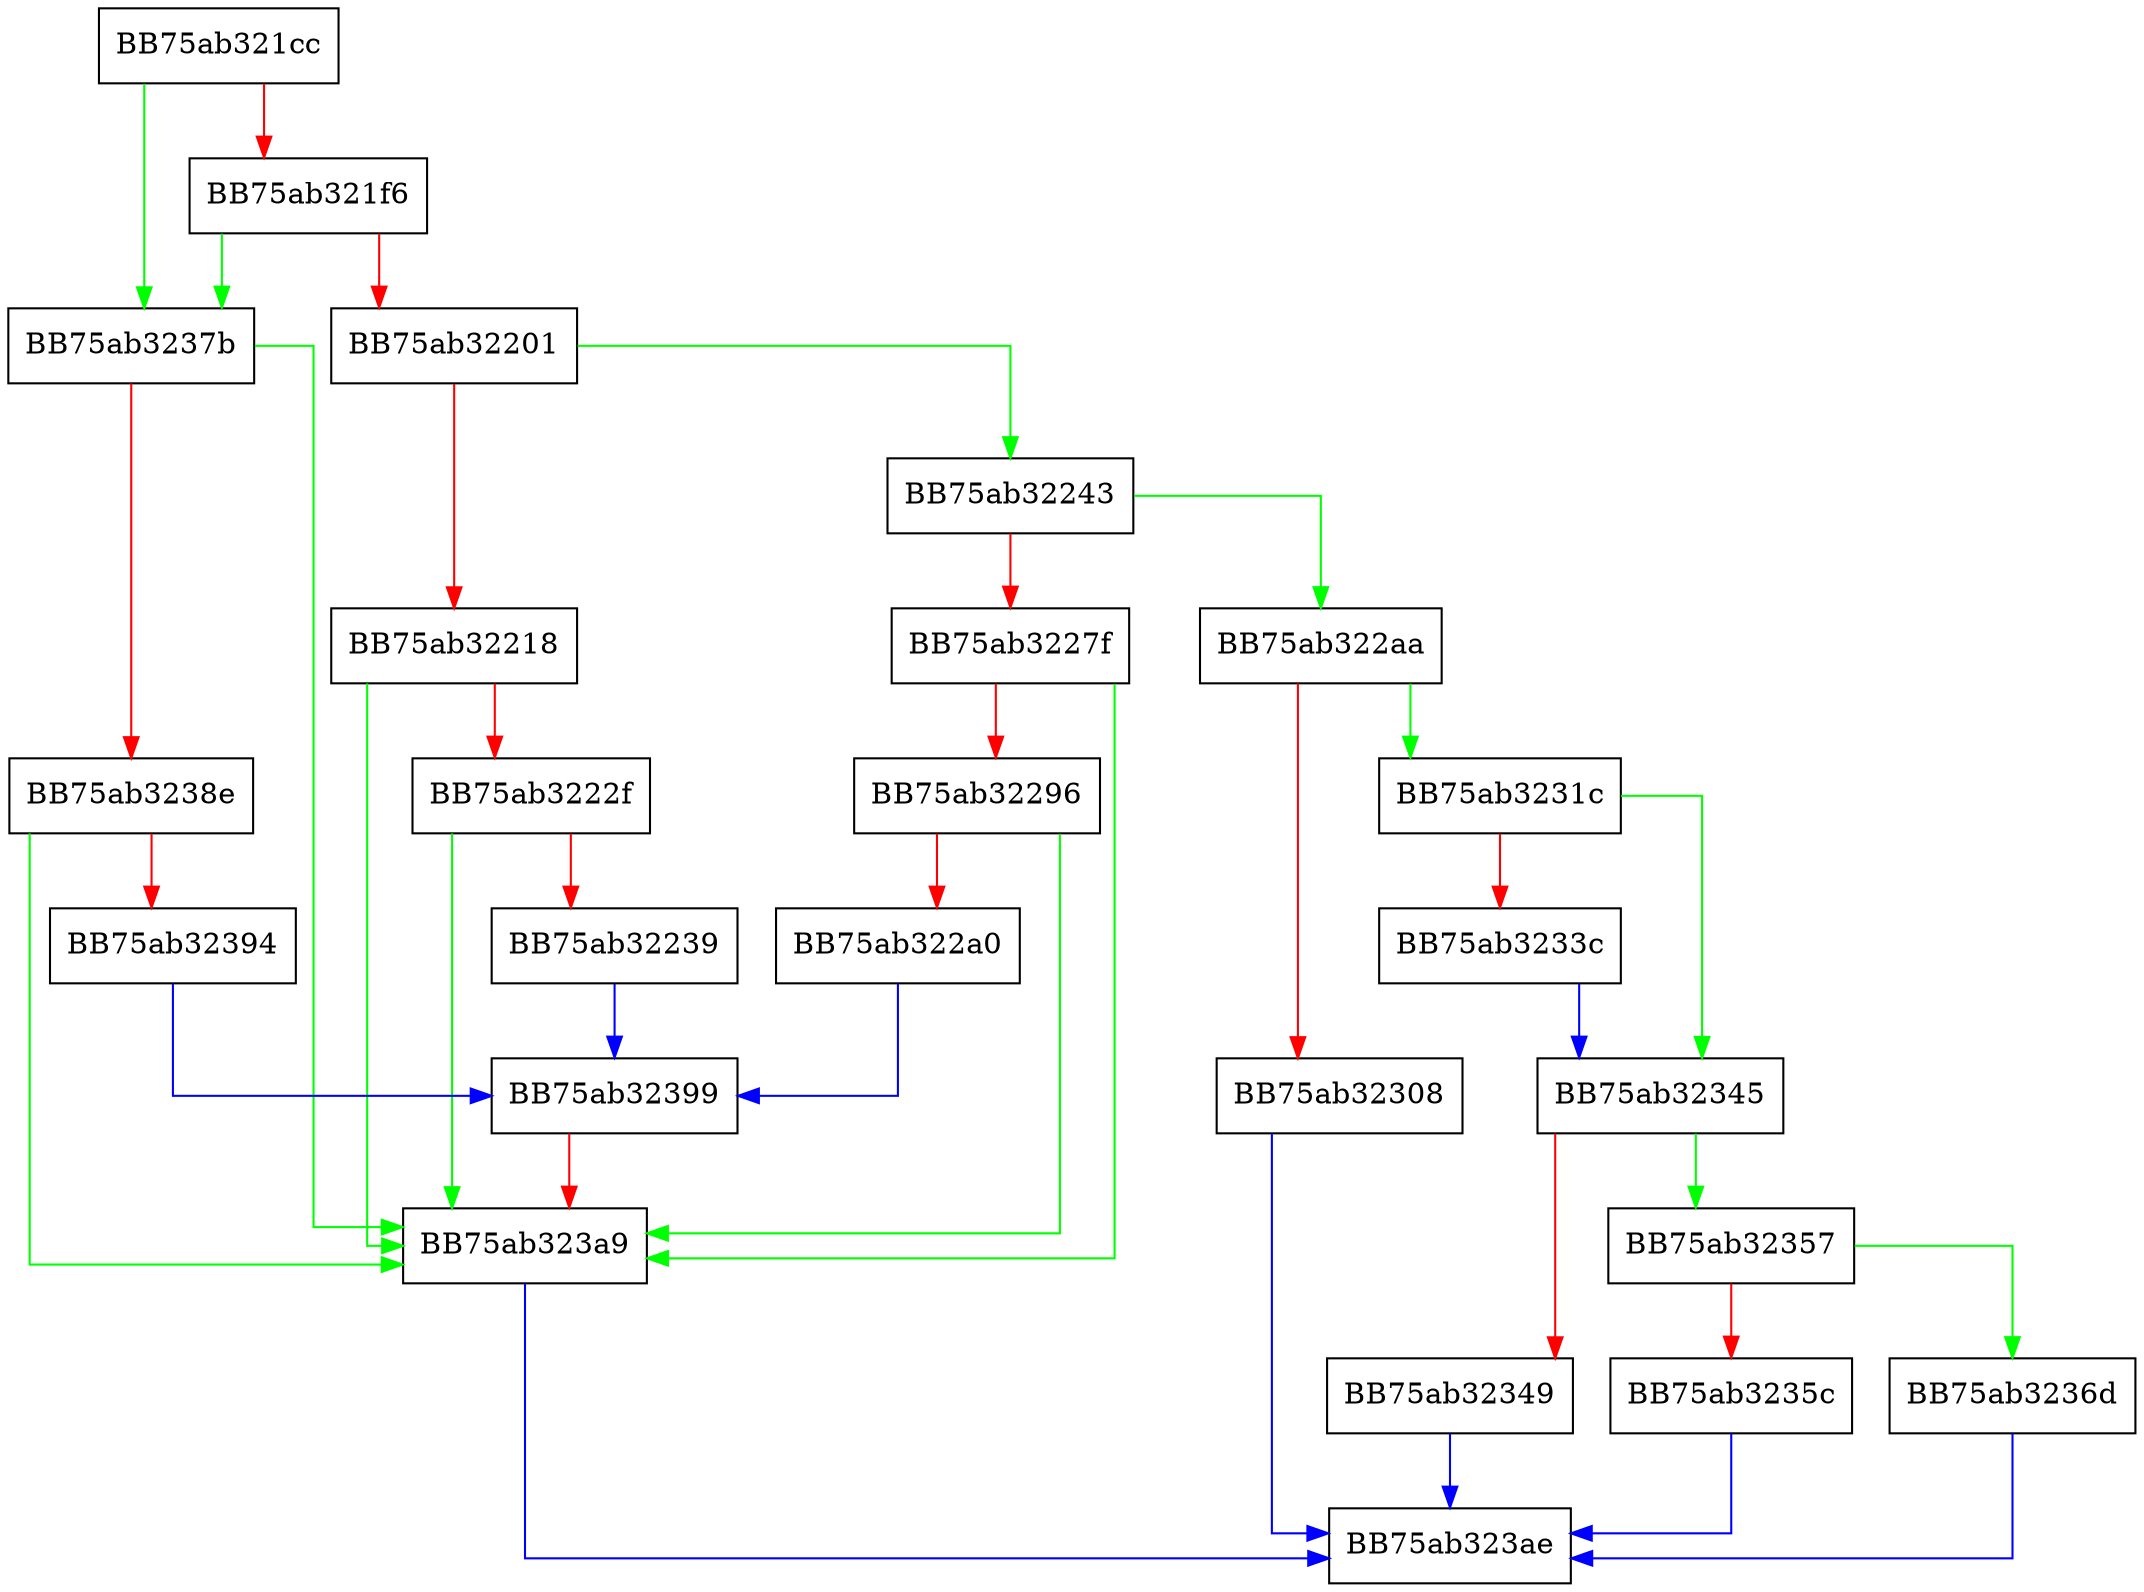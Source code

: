 digraph ExtractDirStream {
  node [shape="box"];
  graph [splines=ortho];
  BB75ab321cc -> BB75ab3237b [color="green"];
  BB75ab321cc -> BB75ab321f6 [color="red"];
  BB75ab321f6 -> BB75ab3237b [color="green"];
  BB75ab321f6 -> BB75ab32201 [color="red"];
  BB75ab32201 -> BB75ab32243 [color="green"];
  BB75ab32201 -> BB75ab32218 [color="red"];
  BB75ab32218 -> BB75ab323a9 [color="green"];
  BB75ab32218 -> BB75ab3222f [color="red"];
  BB75ab3222f -> BB75ab323a9 [color="green"];
  BB75ab3222f -> BB75ab32239 [color="red"];
  BB75ab32239 -> BB75ab32399 [color="blue"];
  BB75ab32243 -> BB75ab322aa [color="green"];
  BB75ab32243 -> BB75ab3227f [color="red"];
  BB75ab3227f -> BB75ab323a9 [color="green"];
  BB75ab3227f -> BB75ab32296 [color="red"];
  BB75ab32296 -> BB75ab323a9 [color="green"];
  BB75ab32296 -> BB75ab322a0 [color="red"];
  BB75ab322a0 -> BB75ab32399 [color="blue"];
  BB75ab322aa -> BB75ab3231c [color="green"];
  BB75ab322aa -> BB75ab32308 [color="red"];
  BB75ab32308 -> BB75ab323ae [color="blue"];
  BB75ab3231c -> BB75ab32345 [color="green"];
  BB75ab3231c -> BB75ab3233c [color="red"];
  BB75ab3233c -> BB75ab32345 [color="blue"];
  BB75ab32345 -> BB75ab32357 [color="green"];
  BB75ab32345 -> BB75ab32349 [color="red"];
  BB75ab32349 -> BB75ab323ae [color="blue"];
  BB75ab32357 -> BB75ab3236d [color="green"];
  BB75ab32357 -> BB75ab3235c [color="red"];
  BB75ab3235c -> BB75ab323ae [color="blue"];
  BB75ab3236d -> BB75ab323ae [color="blue"];
  BB75ab3237b -> BB75ab323a9 [color="green"];
  BB75ab3237b -> BB75ab3238e [color="red"];
  BB75ab3238e -> BB75ab323a9 [color="green"];
  BB75ab3238e -> BB75ab32394 [color="red"];
  BB75ab32394 -> BB75ab32399 [color="blue"];
  BB75ab32399 -> BB75ab323a9 [color="red"];
  BB75ab323a9 -> BB75ab323ae [color="blue"];
}